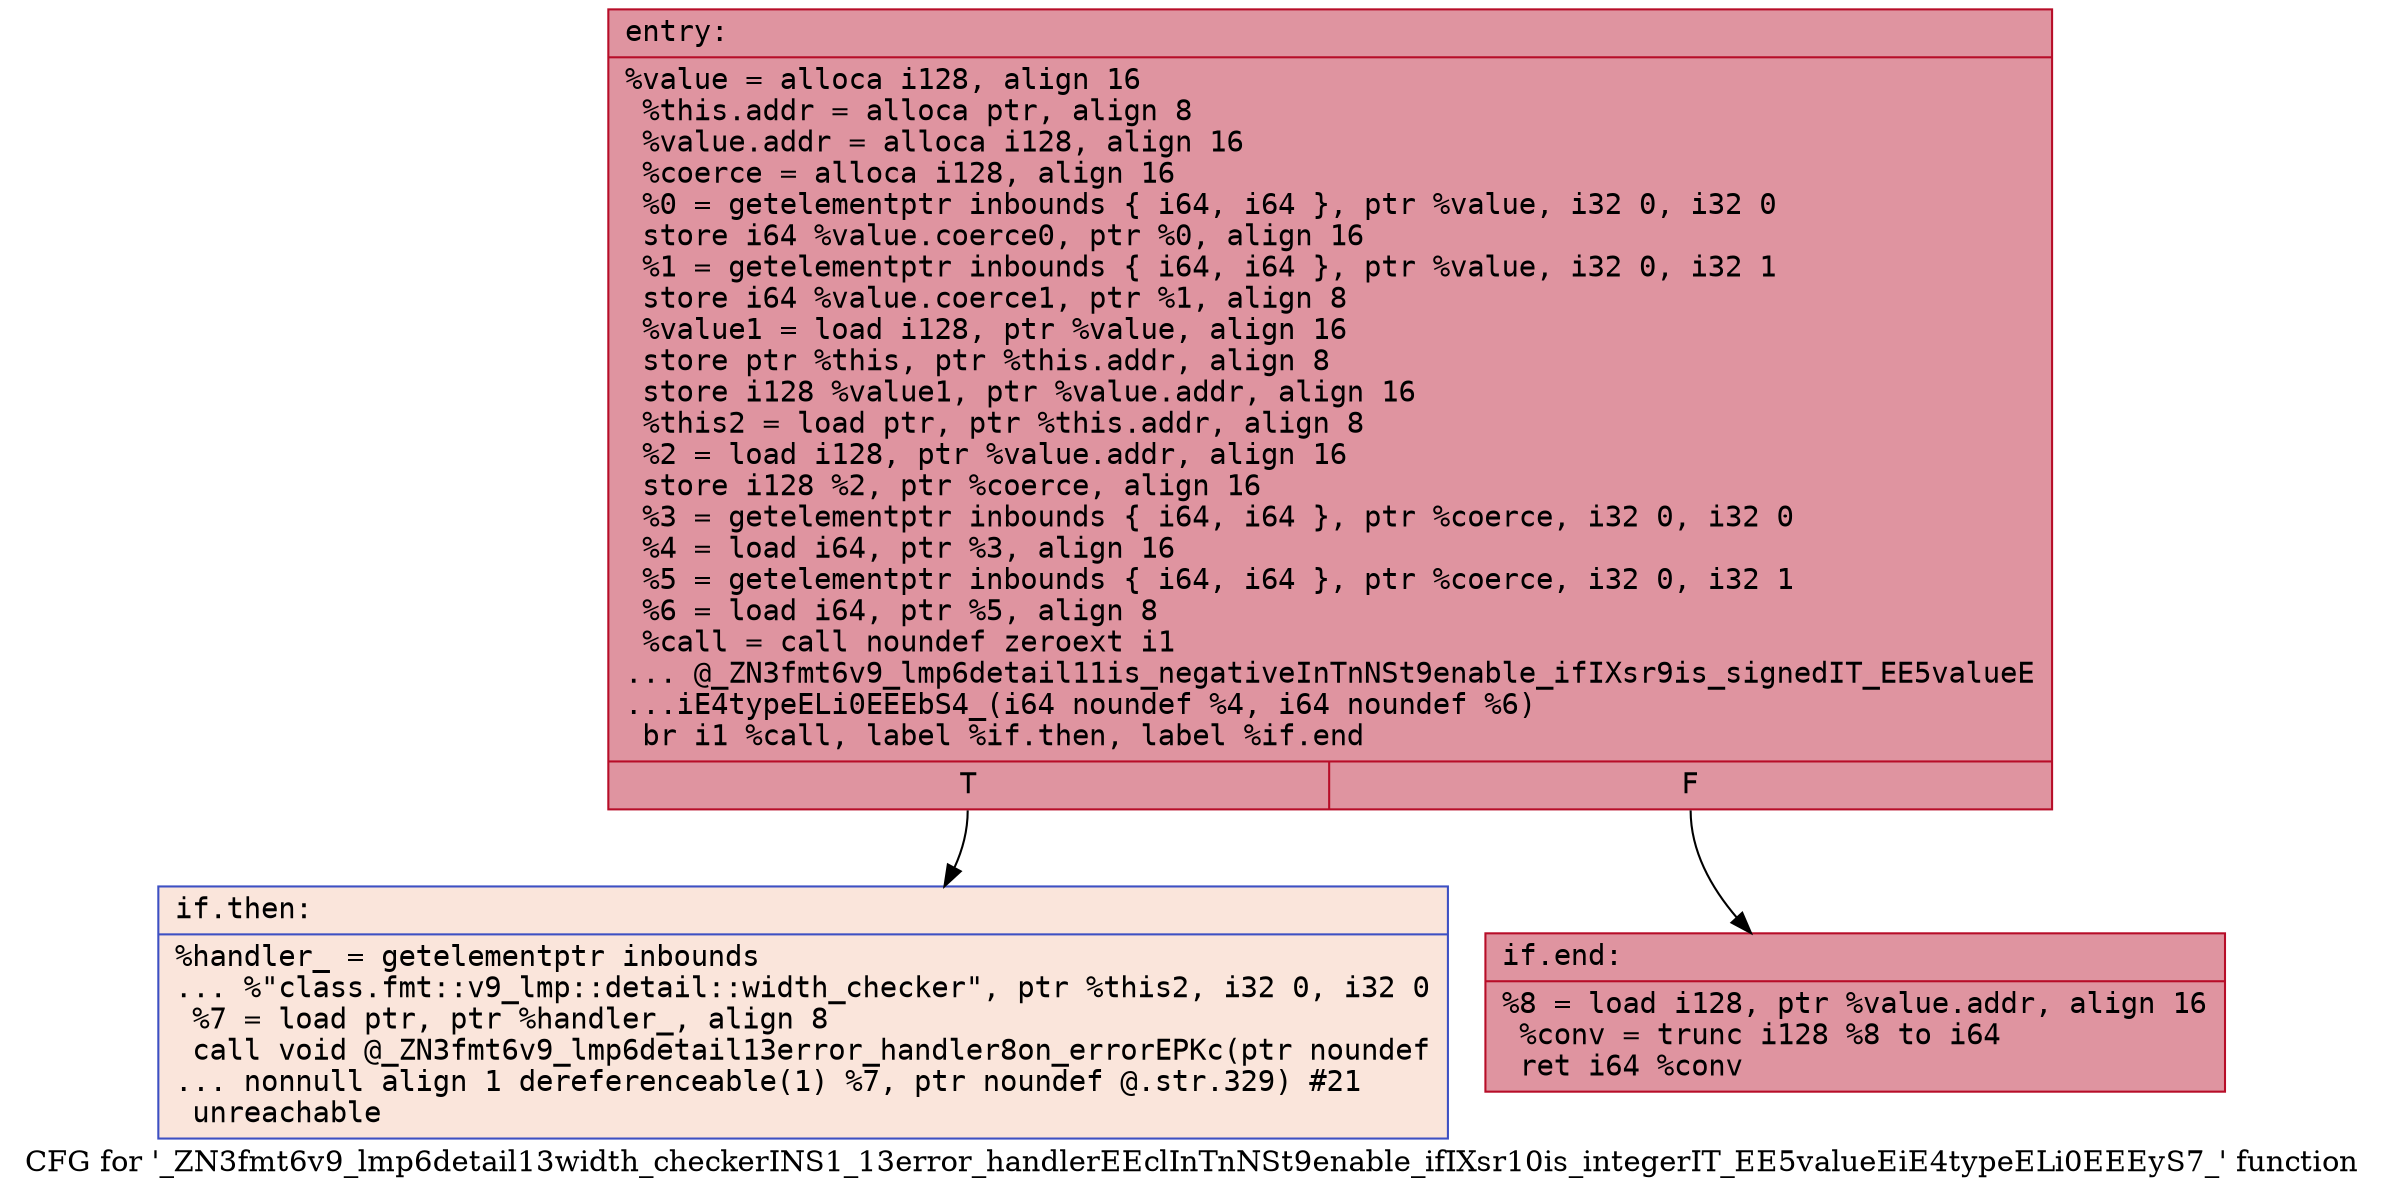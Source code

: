 digraph "CFG for '_ZN3fmt6v9_lmp6detail13width_checkerINS1_13error_handlerEEclInTnNSt9enable_ifIXsr10is_integerIT_EE5valueEiE4typeELi0EEEyS7_' function" {
	label="CFG for '_ZN3fmt6v9_lmp6detail13width_checkerINS1_13error_handlerEEclInTnNSt9enable_ifIXsr10is_integerIT_EE5valueEiE4typeELi0EEEyS7_' function";

	Node0x556bfeb1cb70 [shape=record,color="#b70d28ff", style=filled, fillcolor="#b70d2870" fontname="Courier",label="{entry:\l|  %value = alloca i128, align 16\l  %this.addr = alloca ptr, align 8\l  %value.addr = alloca i128, align 16\l  %coerce = alloca i128, align 16\l  %0 = getelementptr inbounds \{ i64, i64 \}, ptr %value, i32 0, i32 0\l  store i64 %value.coerce0, ptr %0, align 16\l  %1 = getelementptr inbounds \{ i64, i64 \}, ptr %value, i32 0, i32 1\l  store i64 %value.coerce1, ptr %1, align 8\l  %value1 = load i128, ptr %value, align 16\l  store ptr %this, ptr %this.addr, align 8\l  store i128 %value1, ptr %value.addr, align 16\l  %this2 = load ptr, ptr %this.addr, align 8\l  %2 = load i128, ptr %value.addr, align 16\l  store i128 %2, ptr %coerce, align 16\l  %3 = getelementptr inbounds \{ i64, i64 \}, ptr %coerce, i32 0, i32 0\l  %4 = load i64, ptr %3, align 16\l  %5 = getelementptr inbounds \{ i64, i64 \}, ptr %coerce, i32 0, i32 1\l  %6 = load i64, ptr %5, align 8\l  %call = call noundef zeroext i1\l... @_ZN3fmt6v9_lmp6detail11is_negativeInTnNSt9enable_ifIXsr9is_signedIT_EE5valueE\l...iE4typeELi0EEEbS4_(i64 noundef %4, i64 noundef %6)\l  br i1 %call, label %if.then, label %if.end\l|{<s0>T|<s1>F}}"];
	Node0x556bfeb1cb70:s0 -> Node0x556bfeb1d940[tooltip="entry -> if.then\nProbability 0.00%" ];
	Node0x556bfeb1cb70:s1 -> Node0x556bfeb1d990[tooltip="entry -> if.end\nProbability 100.00%" ];
	Node0x556bfeb1d940 [shape=record,color="#3d50c3ff", style=filled, fillcolor="#f4c5ad70" fontname="Courier",label="{if.then:\l|  %handler_ = getelementptr inbounds\l... %\"class.fmt::v9_lmp::detail::width_checker\", ptr %this2, i32 0, i32 0\l  %7 = load ptr, ptr %handler_, align 8\l  call void @_ZN3fmt6v9_lmp6detail13error_handler8on_errorEPKc(ptr noundef\l... nonnull align 1 dereferenceable(1) %7, ptr noundef @.str.329) #21\l  unreachable\l}"];
	Node0x556bfeb1d990 [shape=record,color="#b70d28ff", style=filled, fillcolor="#b70d2870" fontname="Courier",label="{if.end:\l|  %8 = load i128, ptr %value.addr, align 16\l  %conv = trunc i128 %8 to i64\l  ret i64 %conv\l}"];
}

